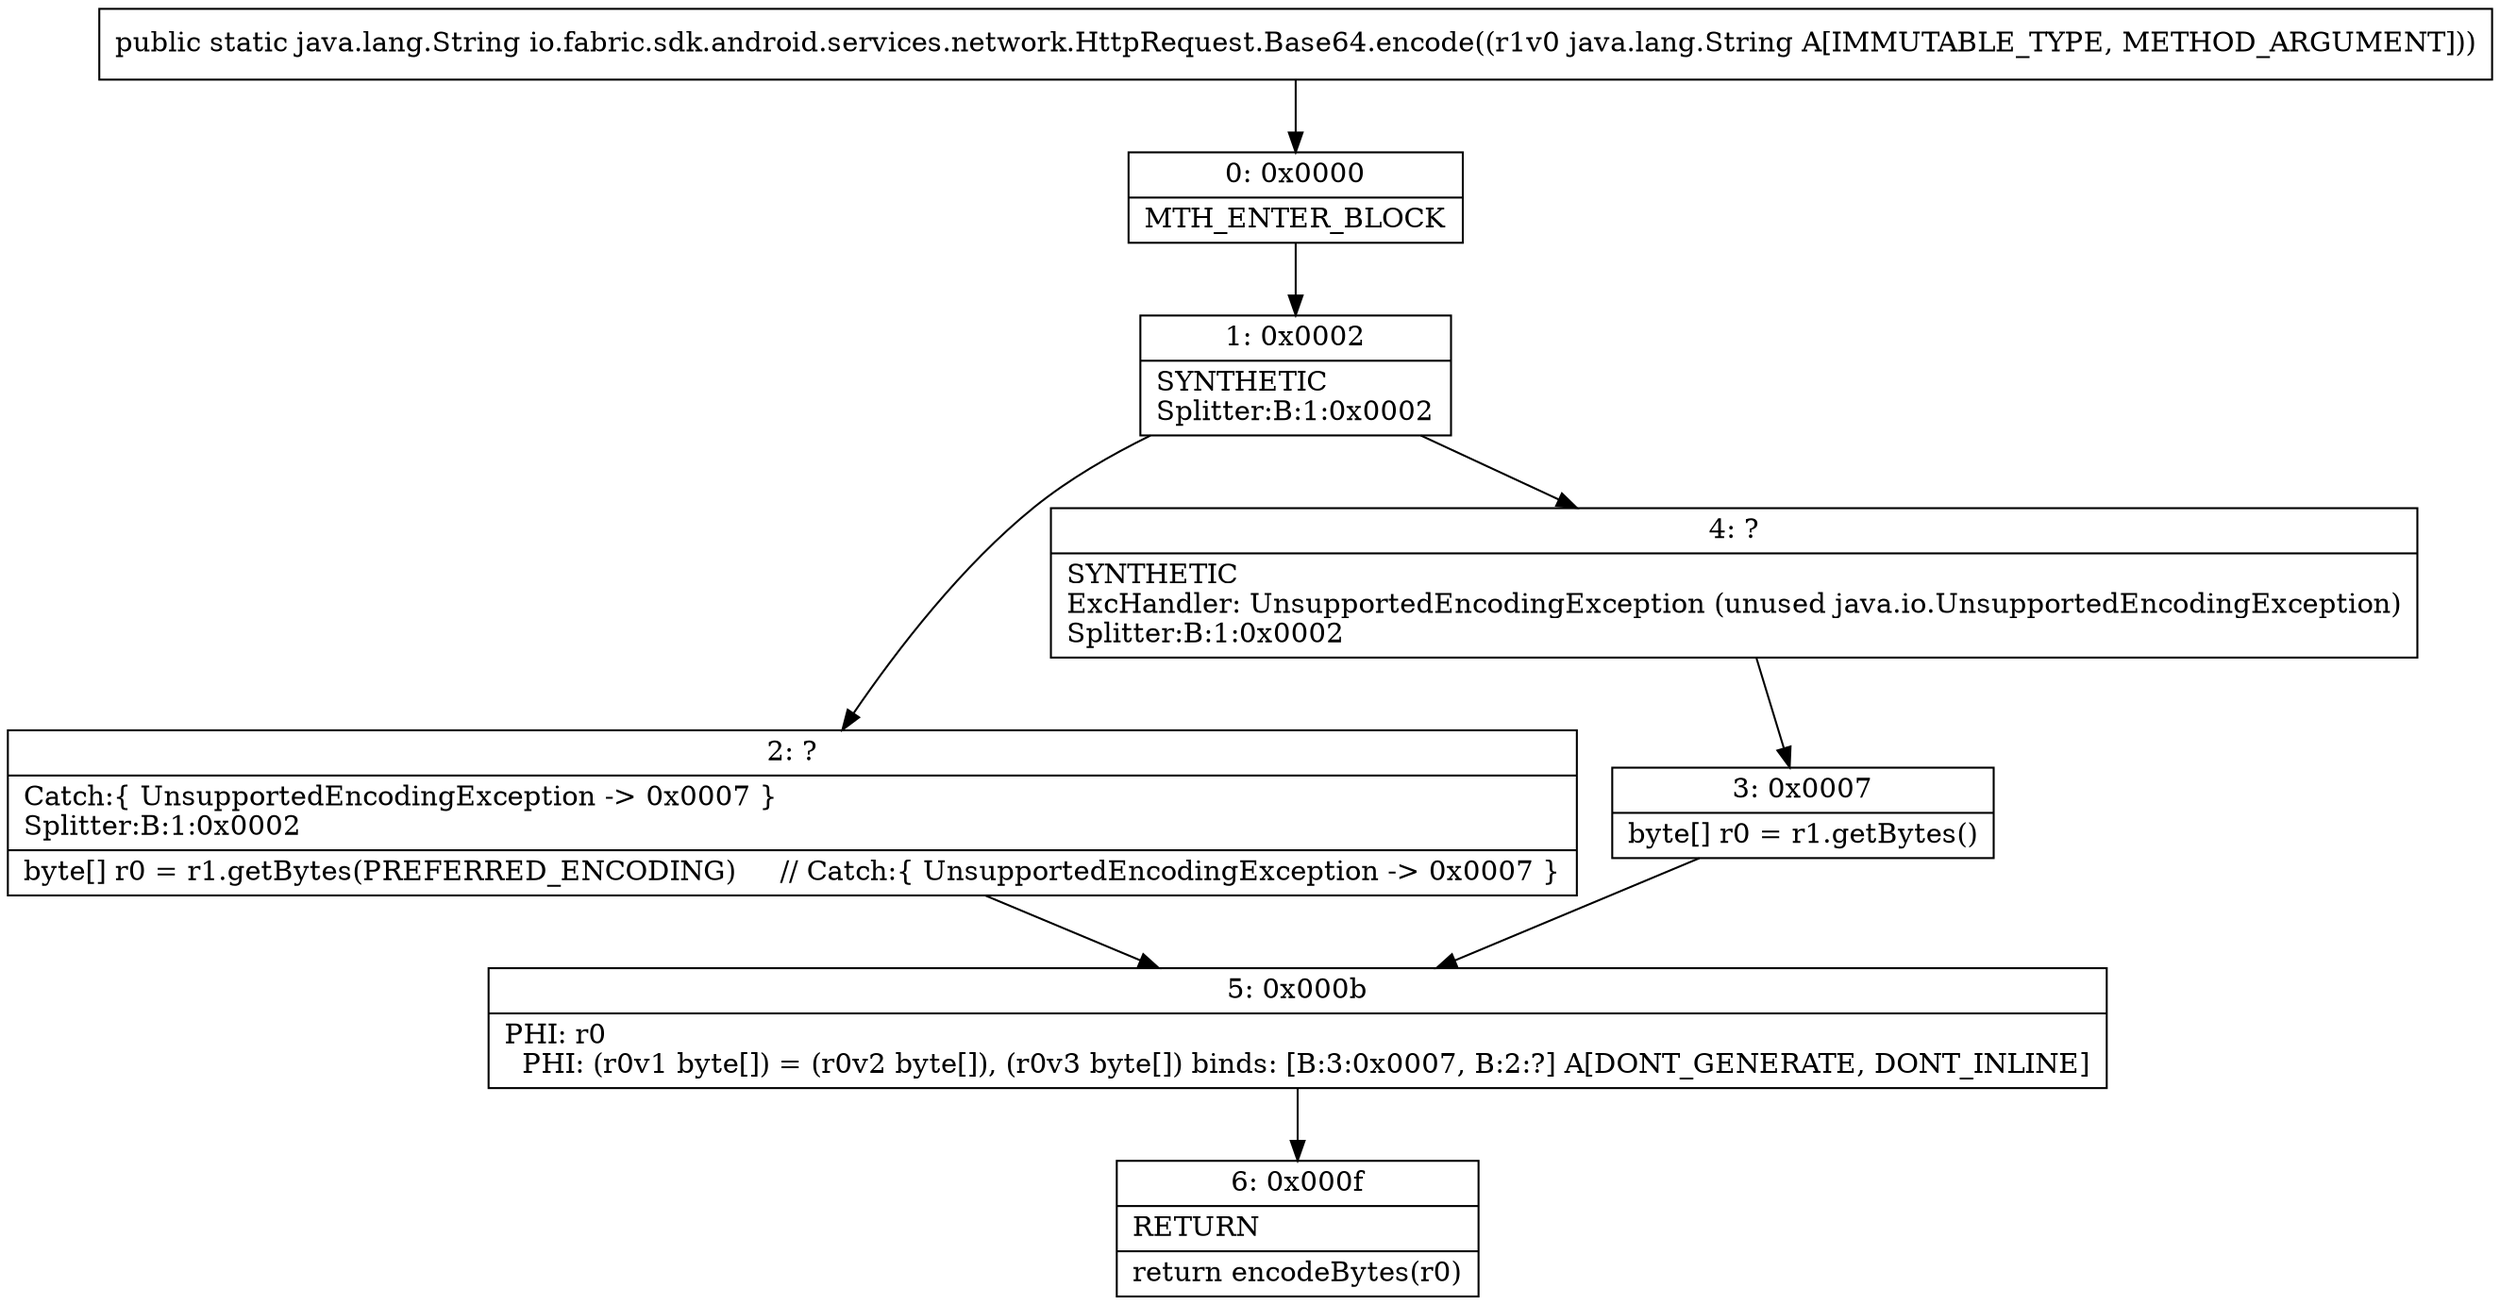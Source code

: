 digraph "CFG forio.fabric.sdk.android.services.network.HttpRequest.Base64.encode(Ljava\/lang\/String;)Ljava\/lang\/String;" {
Node_0 [shape=record,label="{0\:\ 0x0000|MTH_ENTER_BLOCK\l}"];
Node_1 [shape=record,label="{1\:\ 0x0002|SYNTHETIC\lSplitter:B:1:0x0002\l}"];
Node_2 [shape=record,label="{2\:\ ?|Catch:\{ UnsupportedEncodingException \-\> 0x0007 \}\lSplitter:B:1:0x0002\l|byte[] r0 = r1.getBytes(PREFERRED_ENCODING)     \/\/ Catch:\{ UnsupportedEncodingException \-\> 0x0007 \}\l}"];
Node_3 [shape=record,label="{3\:\ 0x0007|byte[] r0 = r1.getBytes()\l}"];
Node_4 [shape=record,label="{4\:\ ?|SYNTHETIC\lExcHandler: UnsupportedEncodingException (unused java.io.UnsupportedEncodingException)\lSplitter:B:1:0x0002\l}"];
Node_5 [shape=record,label="{5\:\ 0x000b|PHI: r0 \l  PHI: (r0v1 byte[]) = (r0v2 byte[]), (r0v3 byte[]) binds: [B:3:0x0007, B:2:?] A[DONT_GENERATE, DONT_INLINE]\l}"];
Node_6 [shape=record,label="{6\:\ 0x000f|RETURN\l|return encodeBytes(r0)\l}"];
MethodNode[shape=record,label="{public static java.lang.String io.fabric.sdk.android.services.network.HttpRequest.Base64.encode((r1v0 java.lang.String A[IMMUTABLE_TYPE, METHOD_ARGUMENT])) }"];
MethodNode -> Node_0;
Node_0 -> Node_1;
Node_1 -> Node_2;
Node_1 -> Node_4;
Node_2 -> Node_5;
Node_3 -> Node_5;
Node_4 -> Node_3;
Node_5 -> Node_6;
}

